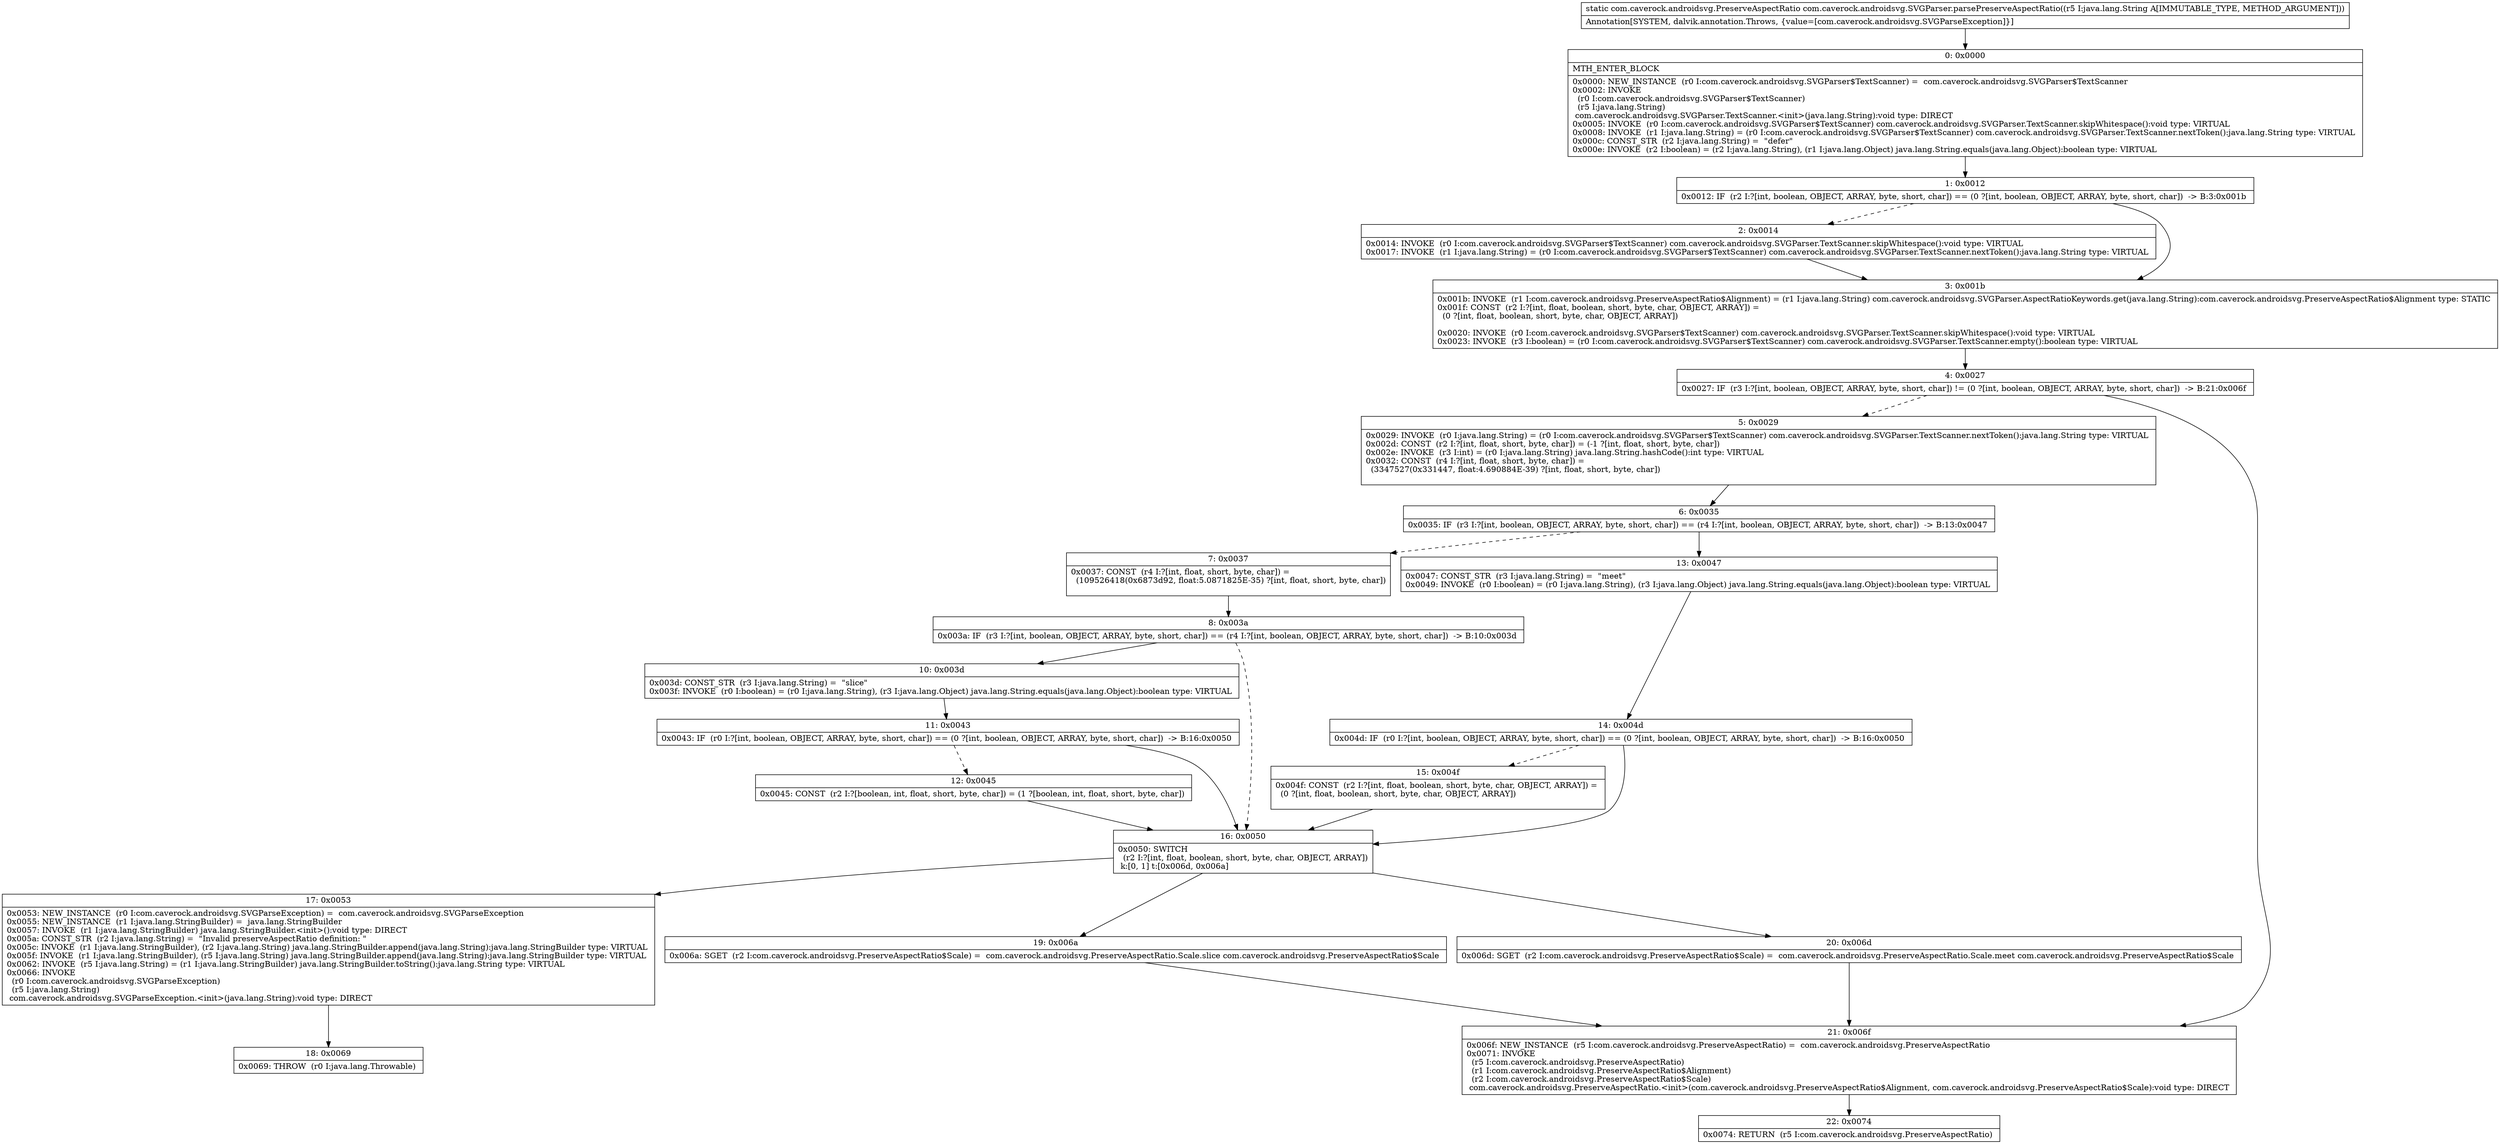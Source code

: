 digraph "CFG forcom.caverock.androidsvg.SVGParser.parsePreserveAspectRatio(Ljava\/lang\/String;)Lcom\/caverock\/androidsvg\/PreserveAspectRatio;" {
Node_0 [shape=record,label="{0\:\ 0x0000|MTH_ENTER_BLOCK\l|0x0000: NEW_INSTANCE  (r0 I:com.caverock.androidsvg.SVGParser$TextScanner) =  com.caverock.androidsvg.SVGParser$TextScanner \l0x0002: INVOKE  \l  (r0 I:com.caverock.androidsvg.SVGParser$TextScanner)\l  (r5 I:java.lang.String)\l com.caverock.androidsvg.SVGParser.TextScanner.\<init\>(java.lang.String):void type: DIRECT \l0x0005: INVOKE  (r0 I:com.caverock.androidsvg.SVGParser$TextScanner) com.caverock.androidsvg.SVGParser.TextScanner.skipWhitespace():void type: VIRTUAL \l0x0008: INVOKE  (r1 I:java.lang.String) = (r0 I:com.caverock.androidsvg.SVGParser$TextScanner) com.caverock.androidsvg.SVGParser.TextScanner.nextToken():java.lang.String type: VIRTUAL \l0x000c: CONST_STR  (r2 I:java.lang.String) =  \"defer\" \l0x000e: INVOKE  (r2 I:boolean) = (r2 I:java.lang.String), (r1 I:java.lang.Object) java.lang.String.equals(java.lang.Object):boolean type: VIRTUAL \l}"];
Node_1 [shape=record,label="{1\:\ 0x0012|0x0012: IF  (r2 I:?[int, boolean, OBJECT, ARRAY, byte, short, char]) == (0 ?[int, boolean, OBJECT, ARRAY, byte, short, char])  \-\> B:3:0x001b \l}"];
Node_2 [shape=record,label="{2\:\ 0x0014|0x0014: INVOKE  (r0 I:com.caverock.androidsvg.SVGParser$TextScanner) com.caverock.androidsvg.SVGParser.TextScanner.skipWhitespace():void type: VIRTUAL \l0x0017: INVOKE  (r1 I:java.lang.String) = (r0 I:com.caverock.androidsvg.SVGParser$TextScanner) com.caverock.androidsvg.SVGParser.TextScanner.nextToken():java.lang.String type: VIRTUAL \l}"];
Node_3 [shape=record,label="{3\:\ 0x001b|0x001b: INVOKE  (r1 I:com.caverock.androidsvg.PreserveAspectRatio$Alignment) = (r1 I:java.lang.String) com.caverock.androidsvg.SVGParser.AspectRatioKeywords.get(java.lang.String):com.caverock.androidsvg.PreserveAspectRatio$Alignment type: STATIC \l0x001f: CONST  (r2 I:?[int, float, boolean, short, byte, char, OBJECT, ARRAY]) = \l  (0 ?[int, float, boolean, short, byte, char, OBJECT, ARRAY])\l \l0x0020: INVOKE  (r0 I:com.caverock.androidsvg.SVGParser$TextScanner) com.caverock.androidsvg.SVGParser.TextScanner.skipWhitespace():void type: VIRTUAL \l0x0023: INVOKE  (r3 I:boolean) = (r0 I:com.caverock.androidsvg.SVGParser$TextScanner) com.caverock.androidsvg.SVGParser.TextScanner.empty():boolean type: VIRTUAL \l}"];
Node_4 [shape=record,label="{4\:\ 0x0027|0x0027: IF  (r3 I:?[int, boolean, OBJECT, ARRAY, byte, short, char]) != (0 ?[int, boolean, OBJECT, ARRAY, byte, short, char])  \-\> B:21:0x006f \l}"];
Node_5 [shape=record,label="{5\:\ 0x0029|0x0029: INVOKE  (r0 I:java.lang.String) = (r0 I:com.caverock.androidsvg.SVGParser$TextScanner) com.caverock.androidsvg.SVGParser.TextScanner.nextToken():java.lang.String type: VIRTUAL \l0x002d: CONST  (r2 I:?[int, float, short, byte, char]) = (\-1 ?[int, float, short, byte, char]) \l0x002e: INVOKE  (r3 I:int) = (r0 I:java.lang.String) java.lang.String.hashCode():int type: VIRTUAL \l0x0032: CONST  (r4 I:?[int, float, short, byte, char]) = \l  (3347527(0x331447, float:4.690884E\-39) ?[int, float, short, byte, char])\l \l}"];
Node_6 [shape=record,label="{6\:\ 0x0035|0x0035: IF  (r3 I:?[int, boolean, OBJECT, ARRAY, byte, short, char]) == (r4 I:?[int, boolean, OBJECT, ARRAY, byte, short, char])  \-\> B:13:0x0047 \l}"];
Node_7 [shape=record,label="{7\:\ 0x0037|0x0037: CONST  (r4 I:?[int, float, short, byte, char]) = \l  (109526418(0x6873d92, float:5.0871825E\-35) ?[int, float, short, byte, char])\l \l}"];
Node_8 [shape=record,label="{8\:\ 0x003a|0x003a: IF  (r3 I:?[int, boolean, OBJECT, ARRAY, byte, short, char]) == (r4 I:?[int, boolean, OBJECT, ARRAY, byte, short, char])  \-\> B:10:0x003d \l}"];
Node_10 [shape=record,label="{10\:\ 0x003d|0x003d: CONST_STR  (r3 I:java.lang.String) =  \"slice\" \l0x003f: INVOKE  (r0 I:boolean) = (r0 I:java.lang.String), (r3 I:java.lang.Object) java.lang.String.equals(java.lang.Object):boolean type: VIRTUAL \l}"];
Node_11 [shape=record,label="{11\:\ 0x0043|0x0043: IF  (r0 I:?[int, boolean, OBJECT, ARRAY, byte, short, char]) == (0 ?[int, boolean, OBJECT, ARRAY, byte, short, char])  \-\> B:16:0x0050 \l}"];
Node_12 [shape=record,label="{12\:\ 0x0045|0x0045: CONST  (r2 I:?[boolean, int, float, short, byte, char]) = (1 ?[boolean, int, float, short, byte, char]) \l}"];
Node_13 [shape=record,label="{13\:\ 0x0047|0x0047: CONST_STR  (r3 I:java.lang.String) =  \"meet\" \l0x0049: INVOKE  (r0 I:boolean) = (r0 I:java.lang.String), (r3 I:java.lang.Object) java.lang.String.equals(java.lang.Object):boolean type: VIRTUAL \l}"];
Node_14 [shape=record,label="{14\:\ 0x004d|0x004d: IF  (r0 I:?[int, boolean, OBJECT, ARRAY, byte, short, char]) == (0 ?[int, boolean, OBJECT, ARRAY, byte, short, char])  \-\> B:16:0x0050 \l}"];
Node_15 [shape=record,label="{15\:\ 0x004f|0x004f: CONST  (r2 I:?[int, float, boolean, short, byte, char, OBJECT, ARRAY]) = \l  (0 ?[int, float, boolean, short, byte, char, OBJECT, ARRAY])\l \l}"];
Node_16 [shape=record,label="{16\:\ 0x0050|0x0050: SWITCH  \l  (r2 I:?[int, float, boolean, short, byte, char, OBJECT, ARRAY])\l k:[0, 1] t:[0x006d, 0x006a] \l}"];
Node_17 [shape=record,label="{17\:\ 0x0053|0x0053: NEW_INSTANCE  (r0 I:com.caverock.androidsvg.SVGParseException) =  com.caverock.androidsvg.SVGParseException \l0x0055: NEW_INSTANCE  (r1 I:java.lang.StringBuilder) =  java.lang.StringBuilder \l0x0057: INVOKE  (r1 I:java.lang.StringBuilder) java.lang.StringBuilder.\<init\>():void type: DIRECT \l0x005a: CONST_STR  (r2 I:java.lang.String) =  \"Invalid preserveAspectRatio definition: \" \l0x005c: INVOKE  (r1 I:java.lang.StringBuilder), (r2 I:java.lang.String) java.lang.StringBuilder.append(java.lang.String):java.lang.StringBuilder type: VIRTUAL \l0x005f: INVOKE  (r1 I:java.lang.StringBuilder), (r5 I:java.lang.String) java.lang.StringBuilder.append(java.lang.String):java.lang.StringBuilder type: VIRTUAL \l0x0062: INVOKE  (r5 I:java.lang.String) = (r1 I:java.lang.StringBuilder) java.lang.StringBuilder.toString():java.lang.String type: VIRTUAL \l0x0066: INVOKE  \l  (r0 I:com.caverock.androidsvg.SVGParseException)\l  (r5 I:java.lang.String)\l com.caverock.androidsvg.SVGParseException.\<init\>(java.lang.String):void type: DIRECT \l}"];
Node_18 [shape=record,label="{18\:\ 0x0069|0x0069: THROW  (r0 I:java.lang.Throwable) \l}"];
Node_19 [shape=record,label="{19\:\ 0x006a|0x006a: SGET  (r2 I:com.caverock.androidsvg.PreserveAspectRatio$Scale) =  com.caverock.androidsvg.PreserveAspectRatio.Scale.slice com.caverock.androidsvg.PreserveAspectRatio$Scale \l}"];
Node_20 [shape=record,label="{20\:\ 0x006d|0x006d: SGET  (r2 I:com.caverock.androidsvg.PreserveAspectRatio$Scale) =  com.caverock.androidsvg.PreserveAspectRatio.Scale.meet com.caverock.androidsvg.PreserveAspectRatio$Scale \l}"];
Node_21 [shape=record,label="{21\:\ 0x006f|0x006f: NEW_INSTANCE  (r5 I:com.caverock.androidsvg.PreserveAspectRatio) =  com.caverock.androidsvg.PreserveAspectRatio \l0x0071: INVOKE  \l  (r5 I:com.caverock.androidsvg.PreserveAspectRatio)\l  (r1 I:com.caverock.androidsvg.PreserveAspectRatio$Alignment)\l  (r2 I:com.caverock.androidsvg.PreserveAspectRatio$Scale)\l com.caverock.androidsvg.PreserveAspectRatio.\<init\>(com.caverock.androidsvg.PreserveAspectRatio$Alignment, com.caverock.androidsvg.PreserveAspectRatio$Scale):void type: DIRECT \l}"];
Node_22 [shape=record,label="{22\:\ 0x0074|0x0074: RETURN  (r5 I:com.caverock.androidsvg.PreserveAspectRatio) \l}"];
MethodNode[shape=record,label="{static com.caverock.androidsvg.PreserveAspectRatio com.caverock.androidsvg.SVGParser.parsePreserveAspectRatio((r5 I:java.lang.String A[IMMUTABLE_TYPE, METHOD_ARGUMENT]))  | Annotation[SYSTEM, dalvik.annotation.Throws, \{value=[com.caverock.androidsvg.SVGParseException]\}]\l}"];
MethodNode -> Node_0;
Node_0 -> Node_1;
Node_1 -> Node_2[style=dashed];
Node_1 -> Node_3;
Node_2 -> Node_3;
Node_3 -> Node_4;
Node_4 -> Node_5[style=dashed];
Node_4 -> Node_21;
Node_5 -> Node_6;
Node_6 -> Node_7[style=dashed];
Node_6 -> Node_13;
Node_7 -> Node_8;
Node_8 -> Node_10;
Node_8 -> Node_16[style=dashed];
Node_10 -> Node_11;
Node_11 -> Node_12[style=dashed];
Node_11 -> Node_16;
Node_12 -> Node_16;
Node_13 -> Node_14;
Node_14 -> Node_15[style=dashed];
Node_14 -> Node_16;
Node_15 -> Node_16;
Node_16 -> Node_17;
Node_16 -> Node_19;
Node_16 -> Node_20;
Node_17 -> Node_18;
Node_19 -> Node_21;
Node_20 -> Node_21;
Node_21 -> Node_22;
}

